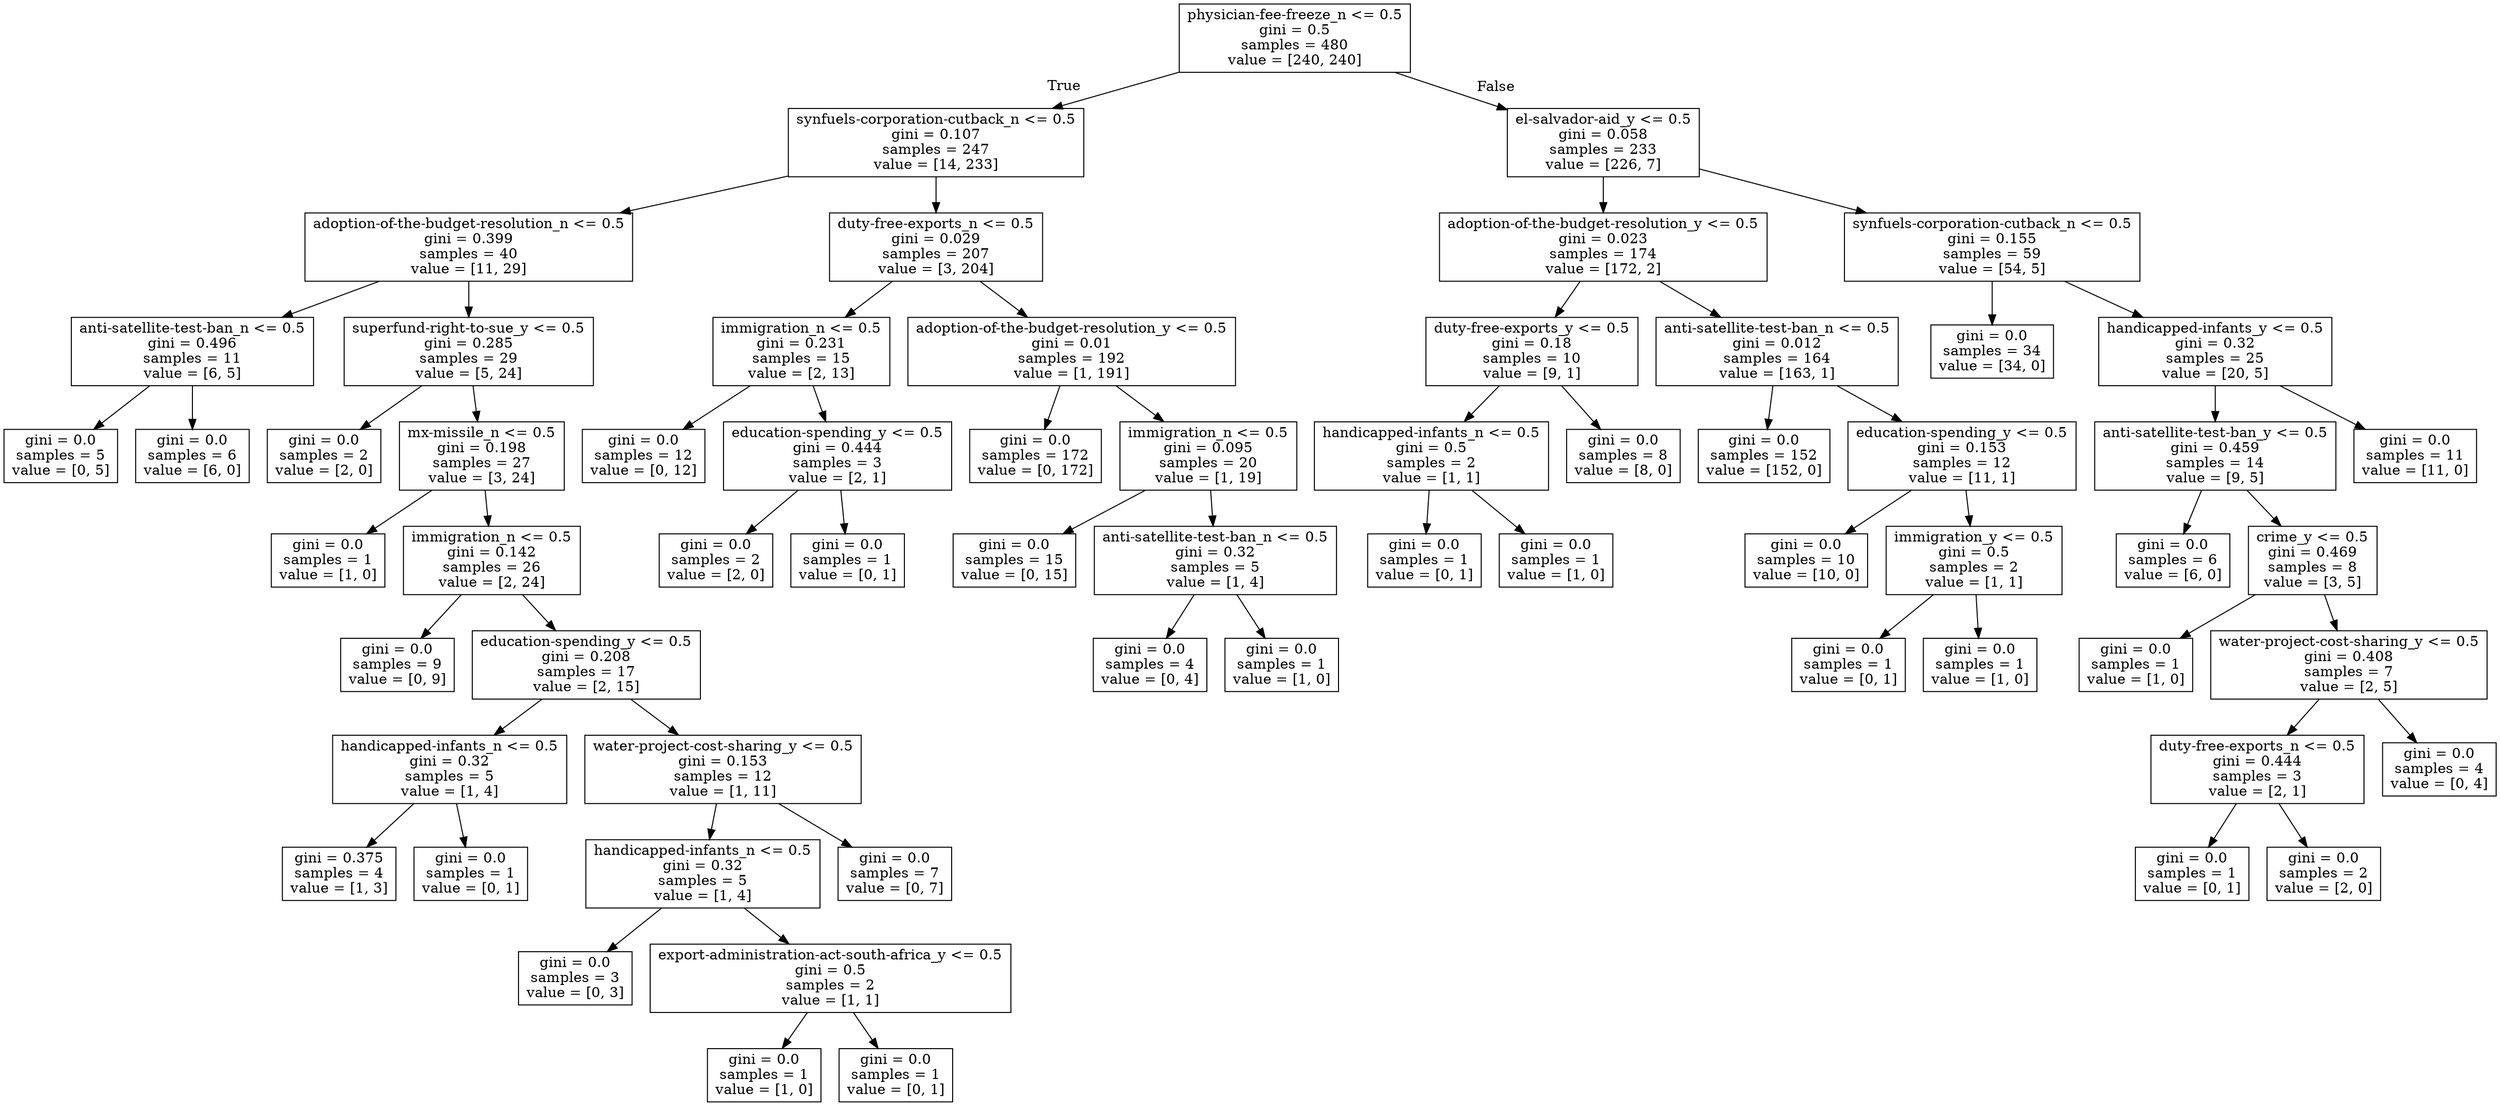 digraph Tree {
node [shape=box] ;
0 [label="physician-fee-freeze_n <= 0.5\ngini = 0.5\nsamples = 480\nvalue = [240, 240]"] ;
1 [label="synfuels-corporation-cutback_n <= 0.5\ngini = 0.107\nsamples = 247\nvalue = [14, 233]"] ;
0 -> 1 [labeldistance=2.5, labelangle=45, headlabel="True"] ;
2 [label="adoption-of-the-budget-resolution_n <= 0.5\ngini = 0.399\nsamples = 40\nvalue = [11, 29]"] ;
1 -> 2 ;
3 [label="anti-satellite-test-ban_n <= 0.5\ngini = 0.496\nsamples = 11\nvalue = [6, 5]"] ;
2 -> 3 ;
4 [label="gini = 0.0\nsamples = 5\nvalue = [0, 5]"] ;
3 -> 4 ;
5 [label="gini = 0.0\nsamples = 6\nvalue = [6, 0]"] ;
3 -> 5 ;
6 [label="superfund-right-to-sue_y <= 0.5\ngini = 0.285\nsamples = 29\nvalue = [5, 24]"] ;
2 -> 6 ;
7 [label="gini = 0.0\nsamples = 2\nvalue = [2, 0]"] ;
6 -> 7 ;
8 [label="mx-missile_n <= 0.5\ngini = 0.198\nsamples = 27\nvalue = [3, 24]"] ;
6 -> 8 ;
9 [label="gini = 0.0\nsamples = 1\nvalue = [1, 0]"] ;
8 -> 9 ;
10 [label="immigration_n <= 0.5\ngini = 0.142\nsamples = 26\nvalue = [2, 24]"] ;
8 -> 10 ;
11 [label="gini = 0.0\nsamples = 9\nvalue = [0, 9]"] ;
10 -> 11 ;
12 [label="education-spending_y <= 0.5\ngini = 0.208\nsamples = 17\nvalue = [2, 15]"] ;
10 -> 12 ;
13 [label="handicapped-infants_n <= 0.5\ngini = 0.32\nsamples = 5\nvalue = [1, 4]"] ;
12 -> 13 ;
14 [label="gini = 0.375\nsamples = 4\nvalue = [1, 3]"] ;
13 -> 14 ;
15 [label="gini = 0.0\nsamples = 1\nvalue = [0, 1]"] ;
13 -> 15 ;
16 [label="water-project-cost-sharing_y <= 0.5\ngini = 0.153\nsamples = 12\nvalue = [1, 11]"] ;
12 -> 16 ;
17 [label="handicapped-infants_n <= 0.5\ngini = 0.32\nsamples = 5\nvalue = [1, 4]"] ;
16 -> 17 ;
18 [label="gini = 0.0\nsamples = 3\nvalue = [0, 3]"] ;
17 -> 18 ;
19 [label="export-administration-act-south-africa_y <= 0.5\ngini = 0.5\nsamples = 2\nvalue = [1, 1]"] ;
17 -> 19 ;
20 [label="gini = 0.0\nsamples = 1\nvalue = [1, 0]"] ;
19 -> 20 ;
21 [label="gini = 0.0\nsamples = 1\nvalue = [0, 1]"] ;
19 -> 21 ;
22 [label="gini = 0.0\nsamples = 7\nvalue = [0, 7]"] ;
16 -> 22 ;
23 [label="duty-free-exports_n <= 0.5\ngini = 0.029\nsamples = 207\nvalue = [3, 204]"] ;
1 -> 23 ;
24 [label="immigration_n <= 0.5\ngini = 0.231\nsamples = 15\nvalue = [2, 13]"] ;
23 -> 24 ;
25 [label="gini = 0.0\nsamples = 12\nvalue = [0, 12]"] ;
24 -> 25 ;
26 [label="education-spending_y <= 0.5\ngini = 0.444\nsamples = 3\nvalue = [2, 1]"] ;
24 -> 26 ;
27 [label="gini = 0.0\nsamples = 2\nvalue = [2, 0]"] ;
26 -> 27 ;
28 [label="gini = 0.0\nsamples = 1\nvalue = [0, 1]"] ;
26 -> 28 ;
29 [label="adoption-of-the-budget-resolution_y <= 0.5\ngini = 0.01\nsamples = 192\nvalue = [1, 191]"] ;
23 -> 29 ;
30 [label="gini = 0.0\nsamples = 172\nvalue = [0, 172]"] ;
29 -> 30 ;
31 [label="immigration_n <= 0.5\ngini = 0.095\nsamples = 20\nvalue = [1, 19]"] ;
29 -> 31 ;
32 [label="gini = 0.0\nsamples = 15\nvalue = [0, 15]"] ;
31 -> 32 ;
33 [label="anti-satellite-test-ban_n <= 0.5\ngini = 0.32\nsamples = 5\nvalue = [1, 4]"] ;
31 -> 33 ;
34 [label="gini = 0.0\nsamples = 4\nvalue = [0, 4]"] ;
33 -> 34 ;
35 [label="gini = 0.0\nsamples = 1\nvalue = [1, 0]"] ;
33 -> 35 ;
36 [label="el-salvador-aid_y <= 0.5\ngini = 0.058\nsamples = 233\nvalue = [226, 7]"] ;
0 -> 36 [labeldistance=2.5, labelangle=-45, headlabel="False"] ;
37 [label="adoption-of-the-budget-resolution_y <= 0.5\ngini = 0.023\nsamples = 174\nvalue = [172, 2]"] ;
36 -> 37 ;
38 [label="duty-free-exports_y <= 0.5\ngini = 0.18\nsamples = 10\nvalue = [9, 1]"] ;
37 -> 38 ;
39 [label="handicapped-infants_n <= 0.5\ngini = 0.5\nsamples = 2\nvalue = [1, 1]"] ;
38 -> 39 ;
40 [label="gini = 0.0\nsamples = 1\nvalue = [0, 1]"] ;
39 -> 40 ;
41 [label="gini = 0.0\nsamples = 1\nvalue = [1, 0]"] ;
39 -> 41 ;
42 [label="gini = 0.0\nsamples = 8\nvalue = [8, 0]"] ;
38 -> 42 ;
43 [label="anti-satellite-test-ban_n <= 0.5\ngini = 0.012\nsamples = 164\nvalue = [163, 1]"] ;
37 -> 43 ;
44 [label="gini = 0.0\nsamples = 152\nvalue = [152, 0]"] ;
43 -> 44 ;
45 [label="education-spending_y <= 0.5\ngini = 0.153\nsamples = 12\nvalue = [11, 1]"] ;
43 -> 45 ;
46 [label="gini = 0.0\nsamples = 10\nvalue = [10, 0]"] ;
45 -> 46 ;
47 [label="immigration_y <= 0.5\ngini = 0.5\nsamples = 2\nvalue = [1, 1]"] ;
45 -> 47 ;
48 [label="gini = 0.0\nsamples = 1\nvalue = [0, 1]"] ;
47 -> 48 ;
49 [label="gini = 0.0\nsamples = 1\nvalue = [1, 0]"] ;
47 -> 49 ;
50 [label="synfuels-corporation-cutback_n <= 0.5\ngini = 0.155\nsamples = 59\nvalue = [54, 5]"] ;
36 -> 50 ;
51 [label="gini = 0.0\nsamples = 34\nvalue = [34, 0]"] ;
50 -> 51 ;
52 [label="handicapped-infants_y <= 0.5\ngini = 0.32\nsamples = 25\nvalue = [20, 5]"] ;
50 -> 52 ;
53 [label="anti-satellite-test-ban_y <= 0.5\ngini = 0.459\nsamples = 14\nvalue = [9, 5]"] ;
52 -> 53 ;
54 [label="gini = 0.0\nsamples = 6\nvalue = [6, 0]"] ;
53 -> 54 ;
55 [label="crime_y <= 0.5\ngini = 0.469\nsamples = 8\nvalue = [3, 5]"] ;
53 -> 55 ;
56 [label="gini = 0.0\nsamples = 1\nvalue = [1, 0]"] ;
55 -> 56 ;
57 [label="water-project-cost-sharing_y <= 0.5\ngini = 0.408\nsamples = 7\nvalue = [2, 5]"] ;
55 -> 57 ;
58 [label="duty-free-exports_n <= 0.5\ngini = 0.444\nsamples = 3\nvalue = [2, 1]"] ;
57 -> 58 ;
59 [label="gini = 0.0\nsamples = 1\nvalue = [0, 1]"] ;
58 -> 59 ;
60 [label="gini = 0.0\nsamples = 2\nvalue = [2, 0]"] ;
58 -> 60 ;
61 [label="gini = 0.0\nsamples = 4\nvalue = [0, 4]"] ;
57 -> 61 ;
62 [label="gini = 0.0\nsamples = 11\nvalue = [11, 0]"] ;
52 -> 62 ;
}